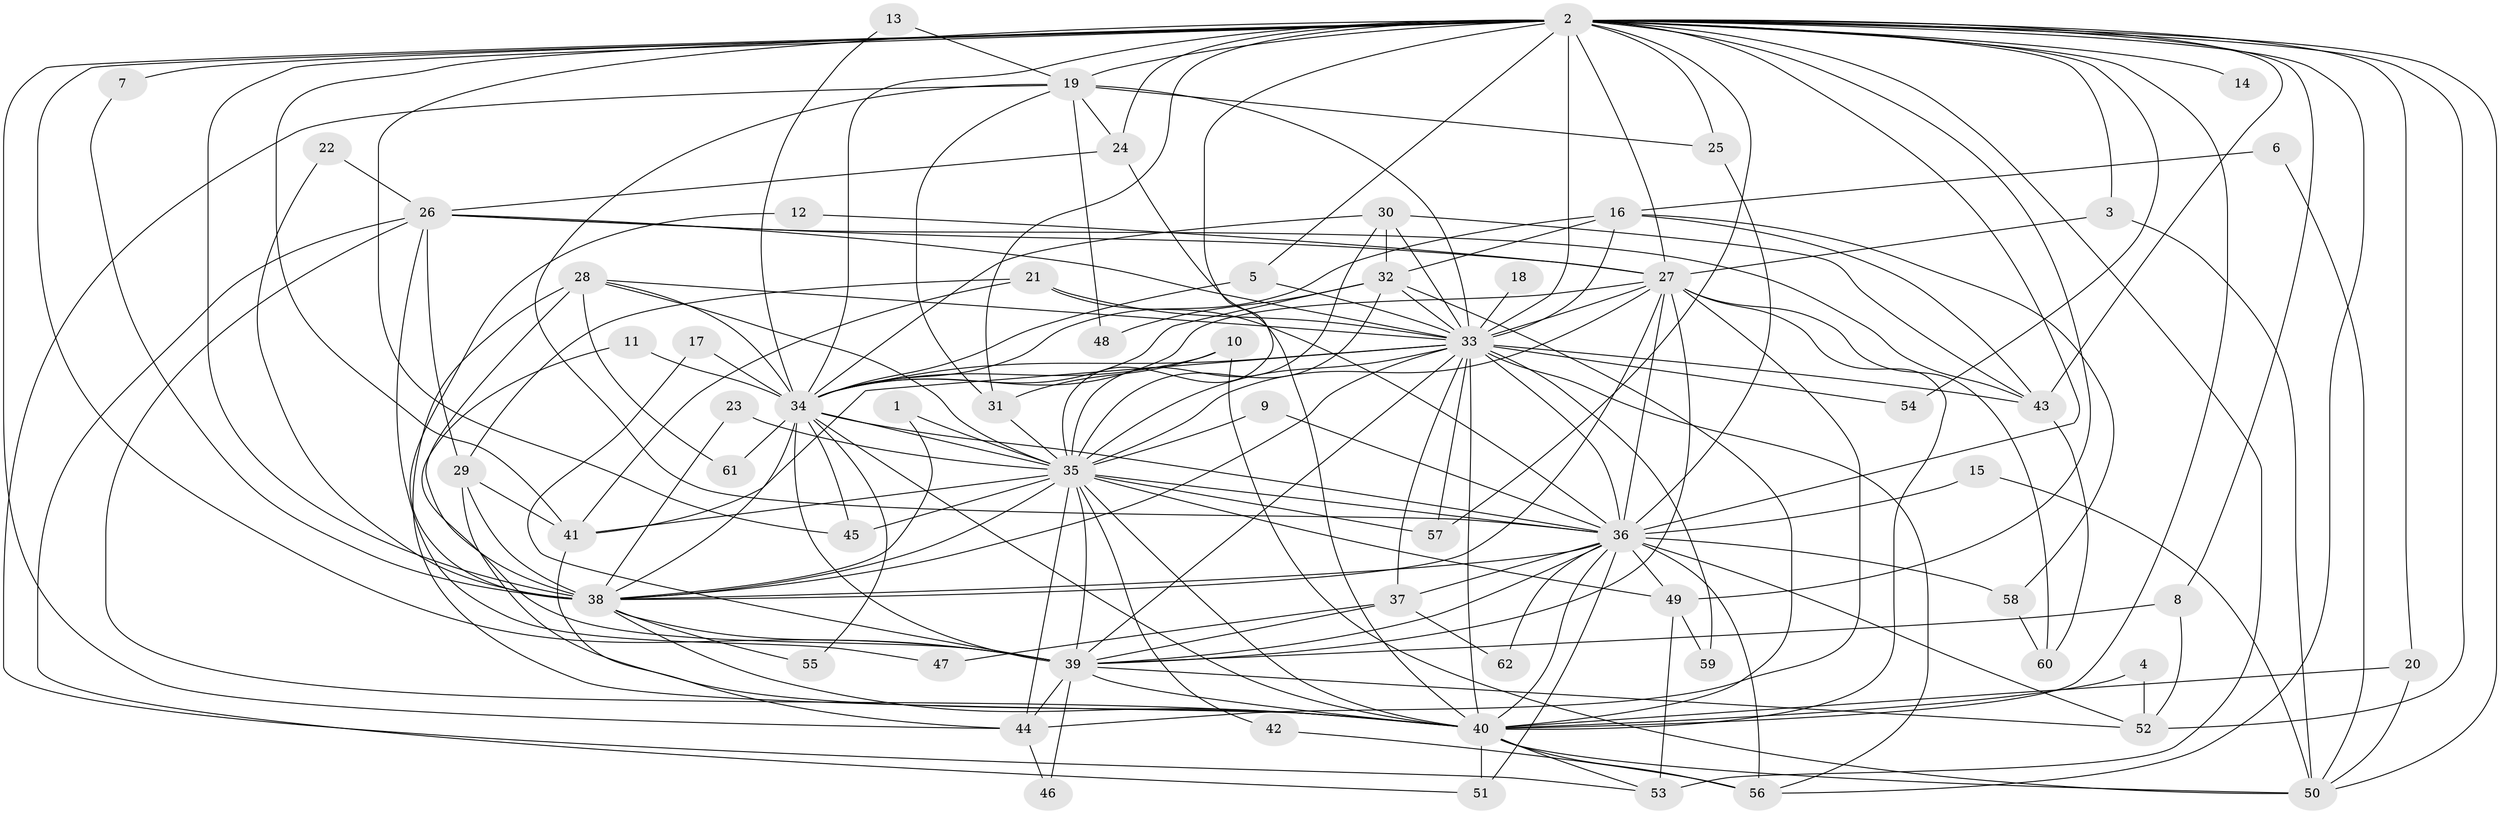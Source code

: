 // original degree distribution, {20: 0.008130081300813009, 26: 0.008130081300813009, 19: 0.008130081300813009, 21: 0.008130081300813009, 15: 0.008130081300813009, 27: 0.008130081300813009, 23: 0.016260162601626018, 18: 0.008130081300813009, 29: 0.008130081300813009, 7: 0.016260162601626018, 2: 0.5365853658536586, 3: 0.21951219512195122, 5: 0.04878048780487805, 8: 0.008130081300813009, 9: 0.016260162601626018, 4: 0.06504065040650407, 6: 0.008130081300813009}
// Generated by graph-tools (version 1.1) at 2025/25/03/09/25 03:25:47]
// undirected, 62 vertices, 181 edges
graph export_dot {
graph [start="1"]
  node [color=gray90,style=filled];
  1;
  2;
  3;
  4;
  5;
  6;
  7;
  8;
  9;
  10;
  11;
  12;
  13;
  14;
  15;
  16;
  17;
  18;
  19;
  20;
  21;
  22;
  23;
  24;
  25;
  26;
  27;
  28;
  29;
  30;
  31;
  32;
  33;
  34;
  35;
  36;
  37;
  38;
  39;
  40;
  41;
  42;
  43;
  44;
  45;
  46;
  47;
  48;
  49;
  50;
  51;
  52;
  53;
  54;
  55;
  56;
  57;
  58;
  59;
  60;
  61;
  62;
  1 -- 35 [weight=1.0];
  1 -- 38 [weight=1.0];
  2 -- 3 [weight=1.0];
  2 -- 5 [weight=1.0];
  2 -- 7 [weight=1.0];
  2 -- 8 [weight=1.0];
  2 -- 14 [weight=1.0];
  2 -- 19 [weight=1.0];
  2 -- 20 [weight=1.0];
  2 -- 24 [weight=1.0];
  2 -- 25 [weight=1.0];
  2 -- 27 [weight=3.0];
  2 -- 31 [weight=1.0];
  2 -- 33 [weight=4.0];
  2 -- 34 [weight=2.0];
  2 -- 35 [weight=2.0];
  2 -- 36 [weight=2.0];
  2 -- 38 [weight=2.0];
  2 -- 39 [weight=2.0];
  2 -- 40 [weight=2.0];
  2 -- 41 [weight=1.0];
  2 -- 43 [weight=1.0];
  2 -- 44 [weight=2.0];
  2 -- 45 [weight=2.0];
  2 -- 49 [weight=1.0];
  2 -- 50 [weight=1.0];
  2 -- 52 [weight=1.0];
  2 -- 53 [weight=2.0];
  2 -- 54 [weight=1.0];
  2 -- 56 [weight=1.0];
  2 -- 57 [weight=1.0];
  3 -- 27 [weight=1.0];
  3 -- 50 [weight=1.0];
  4 -- 40 [weight=1.0];
  4 -- 52 [weight=1.0];
  5 -- 33 [weight=1.0];
  5 -- 34 [weight=1.0];
  6 -- 16 [weight=1.0];
  6 -- 50 [weight=1.0];
  7 -- 38 [weight=1.0];
  8 -- 39 [weight=1.0];
  8 -- 52 [weight=1.0];
  9 -- 35 [weight=1.0];
  9 -- 36 [weight=1.0];
  10 -- 31 [weight=1.0];
  10 -- 34 [weight=1.0];
  10 -- 50 [weight=1.0];
  11 -- 34 [weight=1.0];
  11 -- 39 [weight=1.0];
  12 -- 27 [weight=1.0];
  12 -- 38 [weight=1.0];
  13 -- 19 [weight=1.0];
  13 -- 34 [weight=1.0];
  15 -- 36 [weight=1.0];
  15 -- 50 [weight=1.0];
  16 -- 32 [weight=1.0];
  16 -- 33 [weight=1.0];
  16 -- 34 [weight=1.0];
  16 -- 43 [weight=1.0];
  16 -- 58 [weight=1.0];
  17 -- 34 [weight=1.0];
  17 -- 39 [weight=1.0];
  18 -- 33 [weight=1.0];
  19 -- 24 [weight=1.0];
  19 -- 25 [weight=1.0];
  19 -- 31 [weight=1.0];
  19 -- 33 [weight=1.0];
  19 -- 36 [weight=1.0];
  19 -- 48 [weight=1.0];
  19 -- 53 [weight=1.0];
  20 -- 40 [weight=1.0];
  20 -- 50 [weight=1.0];
  21 -- 29 [weight=1.0];
  21 -- 33 [weight=1.0];
  21 -- 36 [weight=1.0];
  21 -- 41 [weight=1.0];
  22 -- 26 [weight=1.0];
  22 -- 38 [weight=1.0];
  23 -- 35 [weight=1.0];
  23 -- 38 [weight=1.0];
  24 -- 26 [weight=1.0];
  24 -- 40 [weight=1.0];
  25 -- 36 [weight=2.0];
  26 -- 27 [weight=1.0];
  26 -- 29 [weight=1.0];
  26 -- 33 [weight=1.0];
  26 -- 40 [weight=1.0];
  26 -- 43 [weight=1.0];
  26 -- 47 [weight=1.0];
  26 -- 51 [weight=1.0];
  27 -- 33 [weight=2.0];
  27 -- 34 [weight=1.0];
  27 -- 35 [weight=1.0];
  27 -- 36 [weight=1.0];
  27 -- 38 [weight=1.0];
  27 -- 39 [weight=1.0];
  27 -- 40 [weight=1.0];
  27 -- 44 [weight=1.0];
  27 -- 60 [weight=1.0];
  28 -- 33 [weight=1.0];
  28 -- 34 [weight=1.0];
  28 -- 35 [weight=1.0];
  28 -- 38 [weight=2.0];
  28 -- 40 [weight=1.0];
  28 -- 61 [weight=1.0];
  29 -- 38 [weight=1.0];
  29 -- 40 [weight=1.0];
  29 -- 41 [weight=1.0];
  30 -- 32 [weight=1.0];
  30 -- 33 [weight=1.0];
  30 -- 34 [weight=1.0];
  30 -- 35 [weight=1.0];
  30 -- 43 [weight=1.0];
  31 -- 35 [weight=1.0];
  32 -- 33 [weight=1.0];
  32 -- 34 [weight=1.0];
  32 -- 35 [weight=1.0];
  32 -- 40 [weight=2.0];
  32 -- 48 [weight=1.0];
  33 -- 34 [weight=1.0];
  33 -- 35 [weight=1.0];
  33 -- 36 [weight=1.0];
  33 -- 37 [weight=1.0];
  33 -- 38 [weight=1.0];
  33 -- 39 [weight=2.0];
  33 -- 40 [weight=1.0];
  33 -- 41 [weight=1.0];
  33 -- 43 [weight=1.0];
  33 -- 54 [weight=1.0];
  33 -- 56 [weight=1.0];
  33 -- 57 [weight=1.0];
  33 -- 59 [weight=1.0];
  34 -- 35 [weight=2.0];
  34 -- 36 [weight=1.0];
  34 -- 38 [weight=2.0];
  34 -- 39 [weight=1.0];
  34 -- 40 [weight=1.0];
  34 -- 45 [weight=2.0];
  34 -- 55 [weight=1.0];
  34 -- 61 [weight=1.0];
  35 -- 36 [weight=1.0];
  35 -- 38 [weight=1.0];
  35 -- 39 [weight=1.0];
  35 -- 40 [weight=1.0];
  35 -- 41 [weight=1.0];
  35 -- 42 [weight=1.0];
  35 -- 44 [weight=1.0];
  35 -- 45 [weight=1.0];
  35 -- 49 [weight=1.0];
  35 -- 57 [weight=1.0];
  36 -- 37 [weight=1.0];
  36 -- 38 [weight=1.0];
  36 -- 39 [weight=1.0];
  36 -- 40 [weight=1.0];
  36 -- 49 [weight=2.0];
  36 -- 51 [weight=1.0];
  36 -- 52 [weight=1.0];
  36 -- 56 [weight=1.0];
  36 -- 58 [weight=1.0];
  36 -- 62 [weight=1.0];
  37 -- 39 [weight=2.0];
  37 -- 47 [weight=1.0];
  37 -- 62 [weight=1.0];
  38 -- 39 [weight=1.0];
  38 -- 40 [weight=1.0];
  38 -- 55 [weight=1.0];
  39 -- 40 [weight=1.0];
  39 -- 44 [weight=1.0];
  39 -- 46 [weight=1.0];
  39 -- 52 [weight=1.0];
  40 -- 50 [weight=2.0];
  40 -- 51 [weight=1.0];
  40 -- 53 [weight=1.0];
  40 -- 56 [weight=1.0];
  41 -- 44 [weight=1.0];
  42 -- 56 [weight=1.0];
  43 -- 60 [weight=1.0];
  44 -- 46 [weight=1.0];
  49 -- 53 [weight=1.0];
  49 -- 59 [weight=1.0];
  58 -- 60 [weight=1.0];
}
